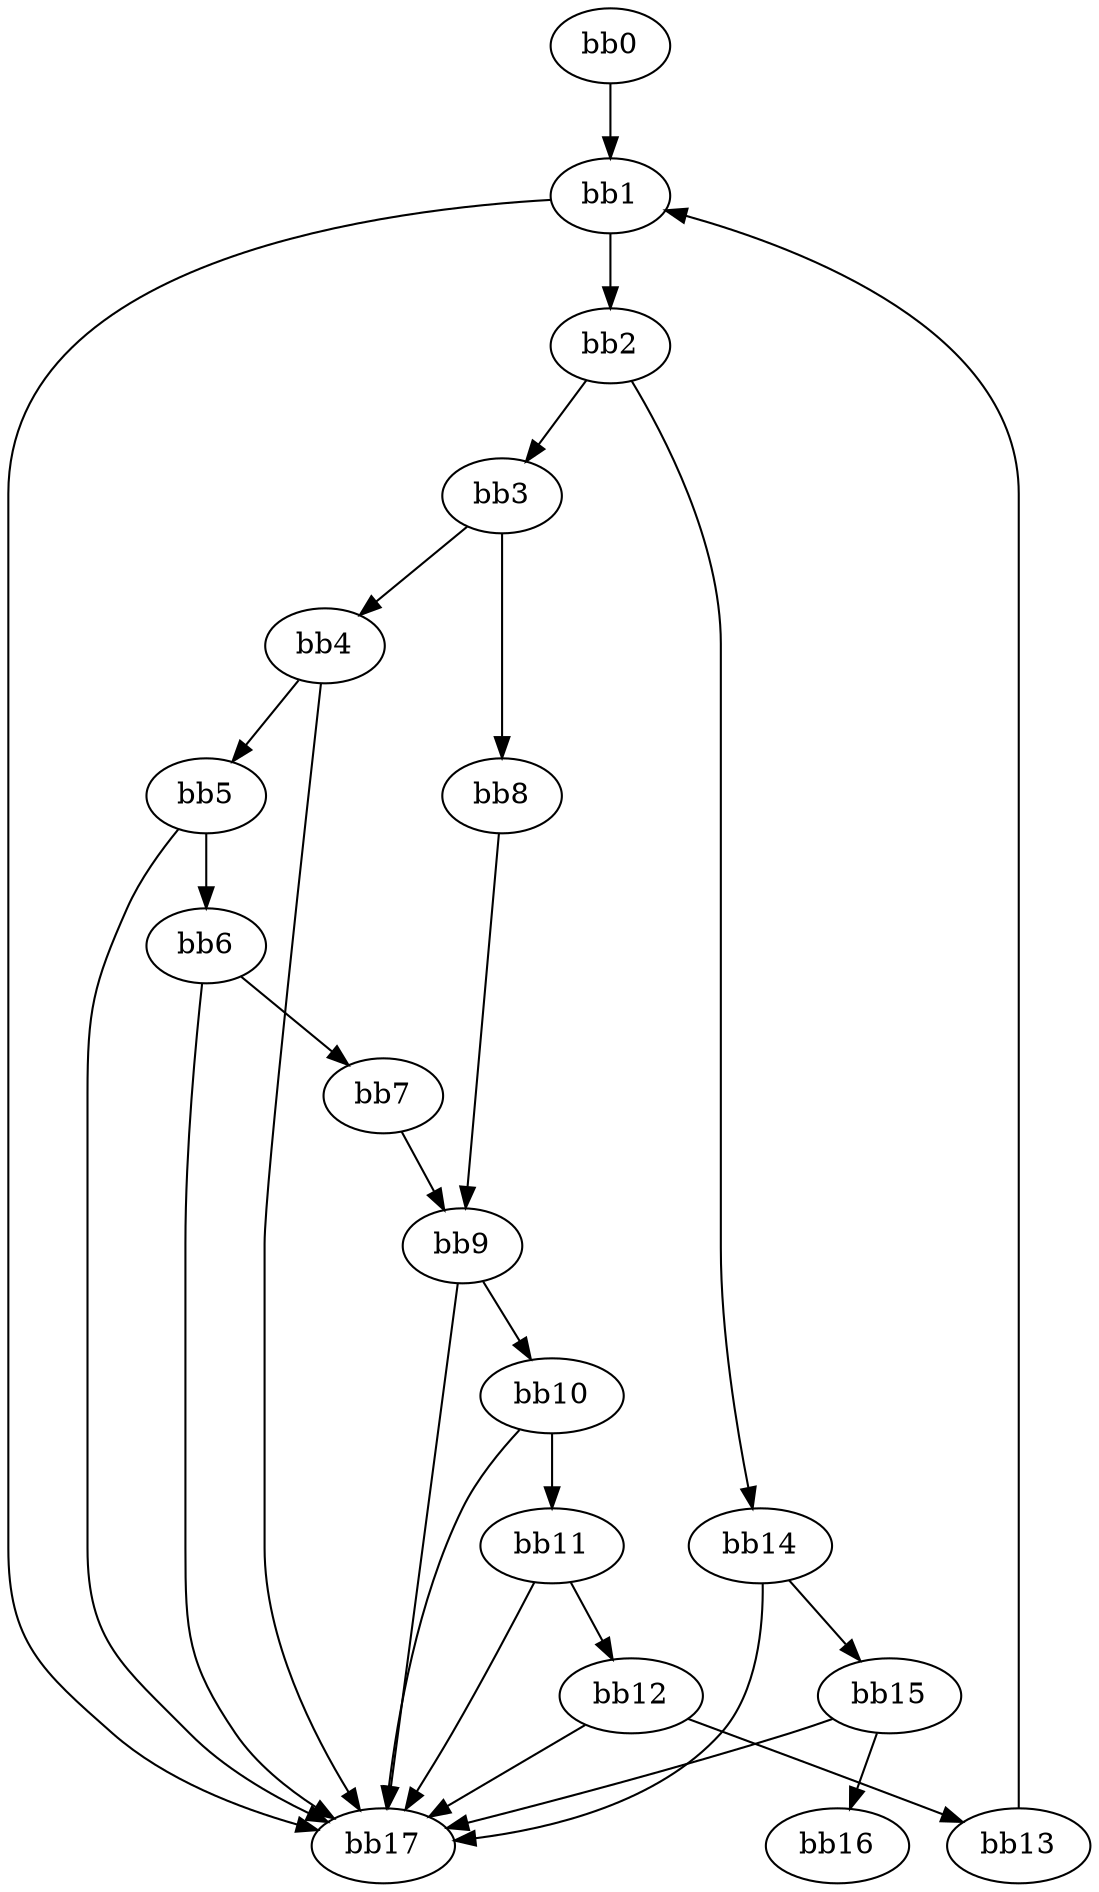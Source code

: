 digraph {
    0 [ label = "bb0\l" ]
    1 [ label = "bb1\l" ]
    2 [ label = "bb2\l" ]
    3 [ label = "bb3\l" ]
    4 [ label = "bb4\l" ]
    5 [ label = "bb5\l" ]
    6 [ label = "bb6\l" ]
    7 [ label = "bb7\l" ]
    8 [ label = "bb8\l" ]
    9 [ label = "bb9\l" ]
    10 [ label = "bb10\l" ]
    11 [ label = "bb11\l" ]
    12 [ label = "bb12\l" ]
    13 [ label = "bb13\l" ]
    14 [ label = "bb14\l" ]
    15 [ label = "bb15\l" ]
    16 [ label = "bb16\l" ]
    17 [ label = "bb17\l" ]
    0 -> 1 [ ]
    1 -> 2 [ ]
    1 -> 17 [ ]
    2 -> 3 [ ]
    2 -> 14 [ ]
    3 -> 4 [ ]
    3 -> 8 [ ]
    4 -> 5 [ ]
    4 -> 17 [ ]
    5 -> 6 [ ]
    5 -> 17 [ ]
    6 -> 7 [ ]
    6 -> 17 [ ]
    7 -> 9 [ ]
    8 -> 9 [ ]
    9 -> 10 [ ]
    9 -> 17 [ ]
    10 -> 11 [ ]
    10 -> 17 [ ]
    11 -> 12 [ ]
    11 -> 17 [ ]
    12 -> 13 [ ]
    12 -> 17 [ ]
    13 -> 1 [ ]
    14 -> 15 [ ]
    14 -> 17 [ ]
    15 -> 16 [ ]
    15 -> 17 [ ]
}

